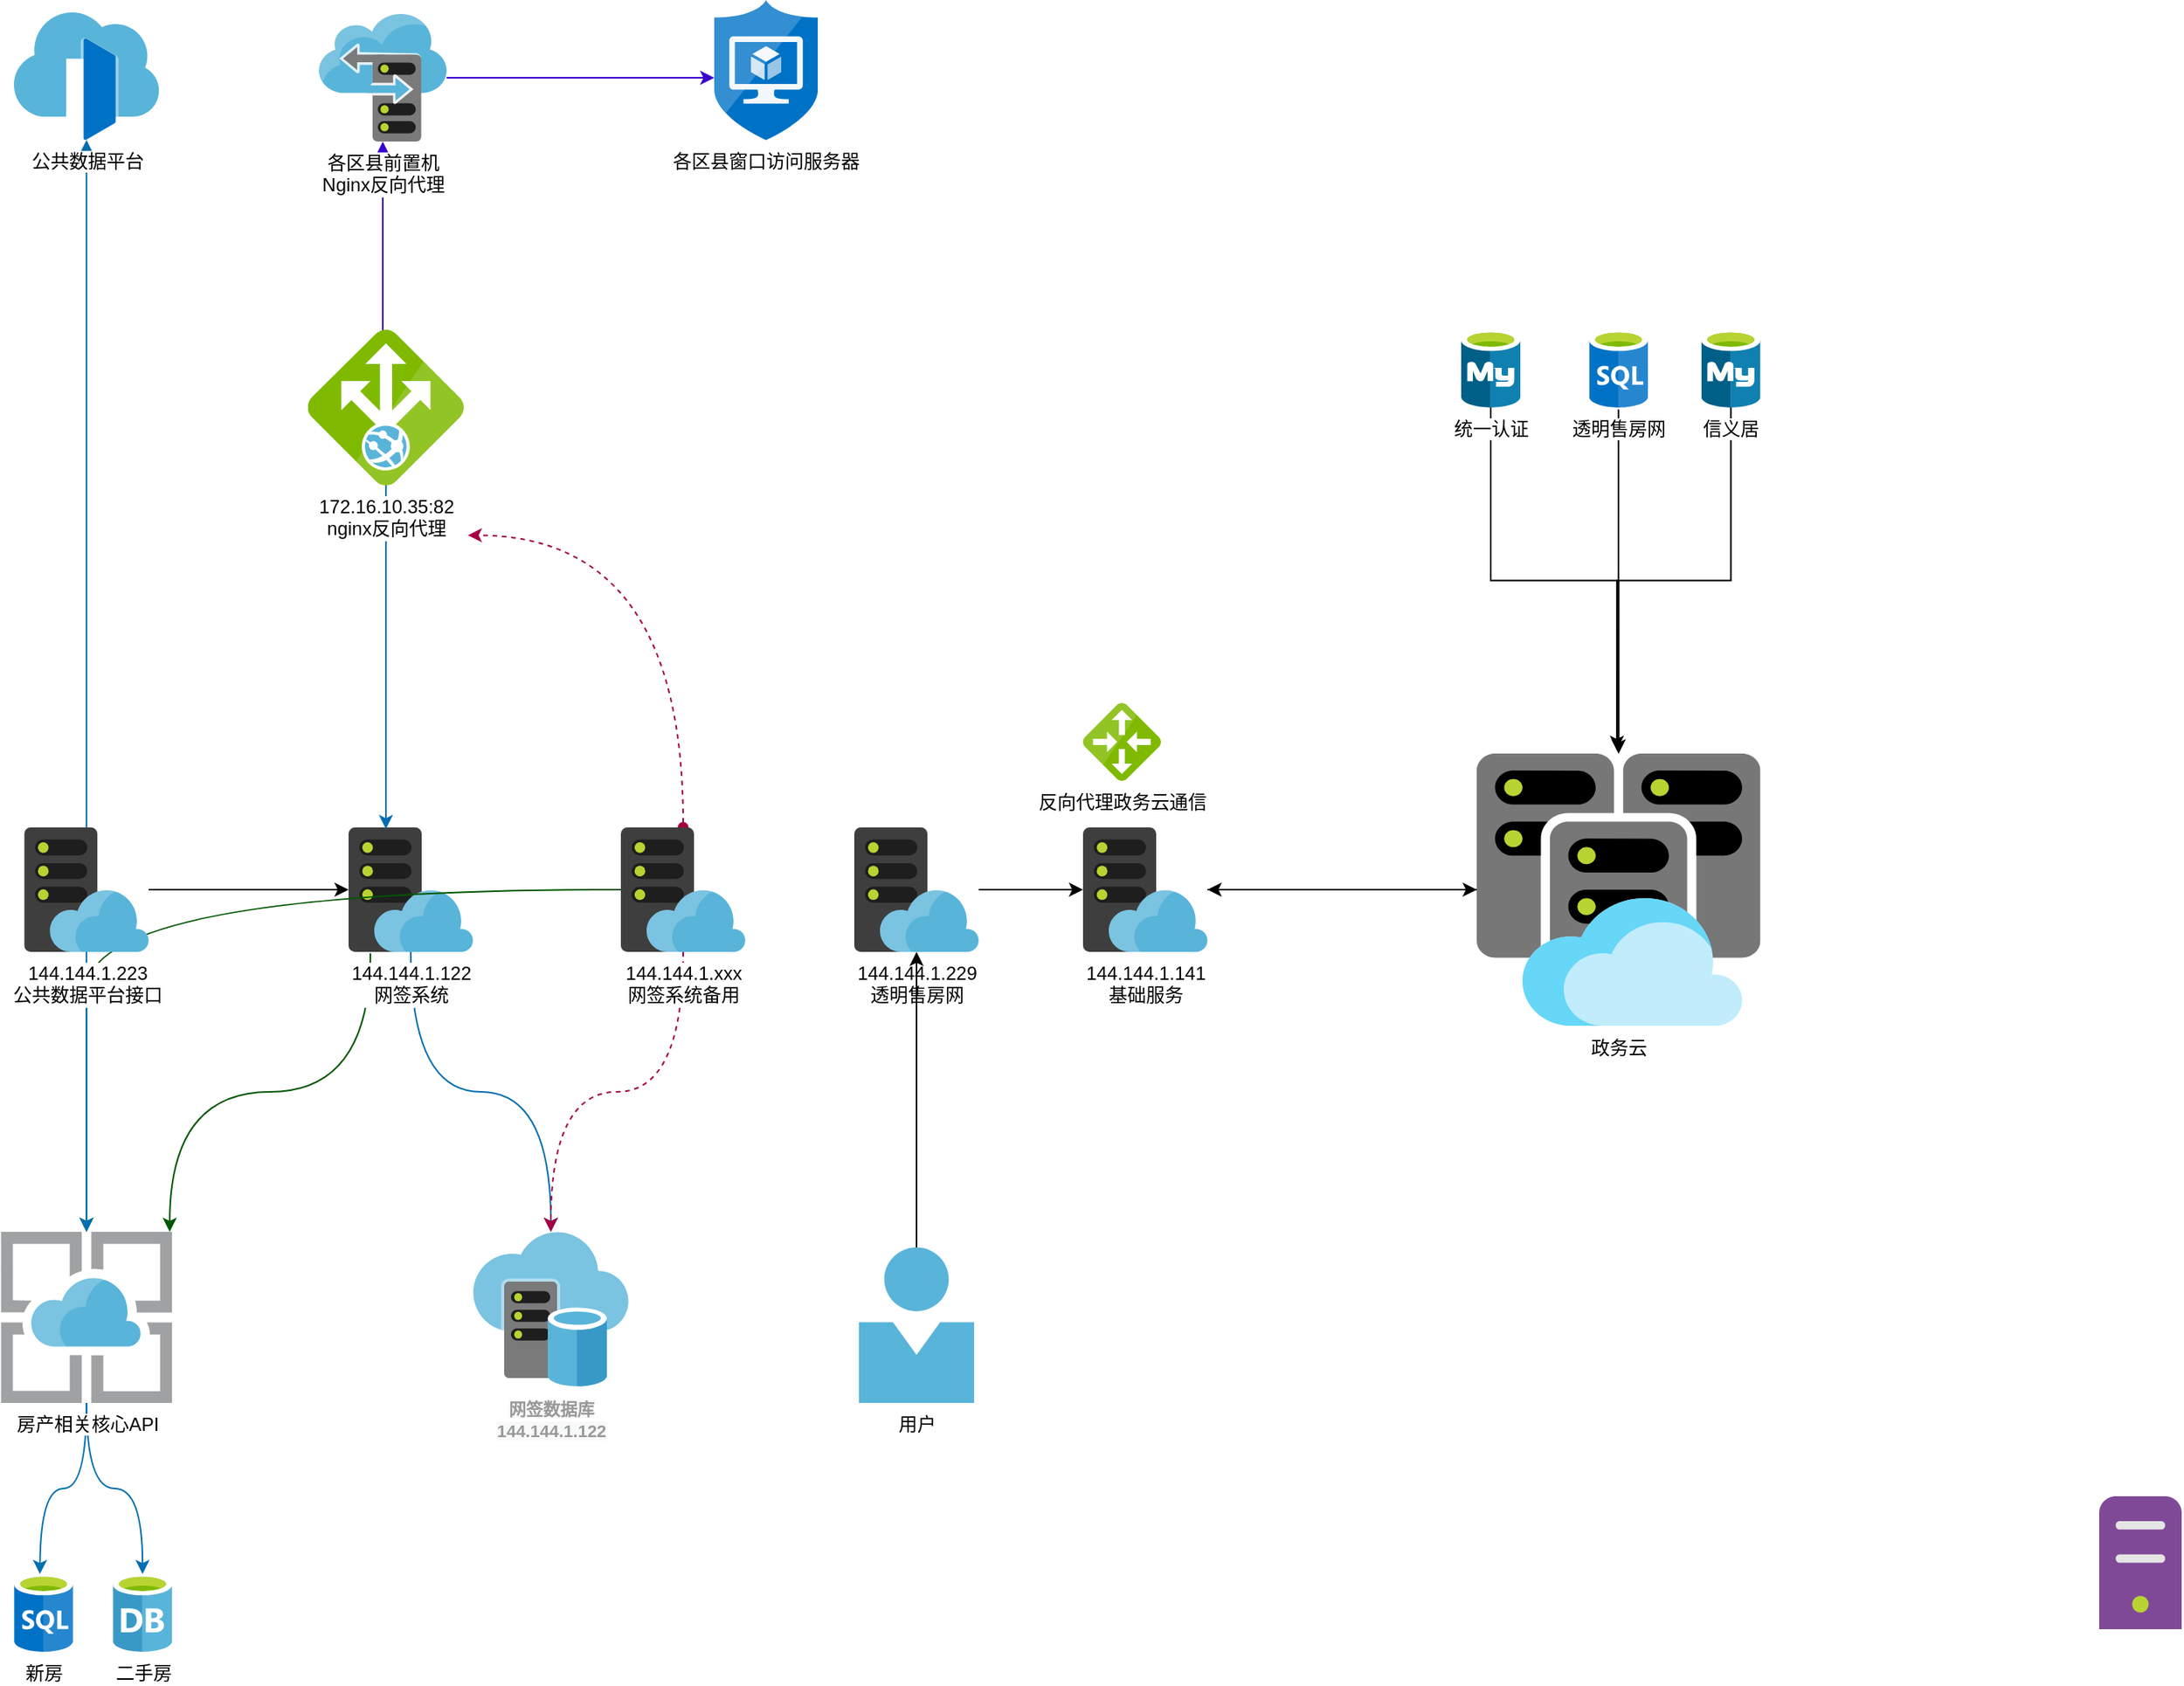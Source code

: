 <mxfile version="13.10.6" type="github">
  <diagram id="05qq1B28lojFbr-fVgUM" name="第 1 页">
    <mxGraphModel dx="2031" dy="1134" grid="1" gridSize="10" guides="1" tooltips="1" connect="1" arrows="1" fold="1" page="1" pageScale="1" pageWidth="827" pageHeight="1169" math="0" shadow="0">
      <root>
        <mxCell id="0" />
        <mxCell id="1" parent="0" />
        <mxCell id="RLMUgKQRsYNouXYBRCci-21" style="edgeStyle=orthogonalEdgeStyle;rounded=0;orthogonalLoop=1;jettySize=auto;html=1;fillColor=#1ba1e2;strokeColor=#006EAF;curved=1;" parent="1" source="RLMUgKQRsYNouXYBRCci-20" target="Iq1oU95n-zvS5G-dMiqh-59" edge="1">
          <mxGeometry relative="1" as="geometry">
            <mxPoint x="505" y="856.84" as="targetPoint" />
          </mxGeometry>
        </mxCell>
        <mxCell id="Iq1oU95n-zvS5G-dMiqh-9" style="edgeStyle=orthogonalEdgeStyle;rounded=0;orthogonalLoop=1;jettySize=auto;html=1;entryX=0.986;entryY=0;entryDx=0;entryDy=0;entryPerimeter=0;curved=1;exitX=0.175;exitY=1.013;exitDx=0;exitDy=0;exitPerimeter=0;fillColor=#008a00;strokeColor=#005700;" edge="1" parent="1" source="RLMUgKQRsYNouXYBRCci-20" target="Iq1oU95n-zvS5G-dMiqh-7">
          <mxGeometry relative="1" as="geometry" />
        </mxCell>
        <mxCell id="RLMUgKQRsYNouXYBRCci-20" value="144.144.1.122&lt;br style=&quot;box-sizing: border-box ; margin: 0px ; padding: 0px&quot;&gt;网签系统" style="aspect=fixed;html=1;points=[];align=center;image;fontSize=12;image=img/lib/mscae/WebHosting.svg;" parent="1" vertex="1">
          <mxGeometry x="385" y="570" width="80" height="80" as="geometry" />
        </mxCell>
        <mxCell id="RLMUgKQRsYNouXYBRCci-25" value="" style="edgeStyle=orthogonalEdgeStyle;rounded=0;orthogonalLoop=1;jettySize=auto;html=1;fillColor=#6a00ff;strokeColor=#3700CC;exitX=0.52;exitY=0.99;exitDx=0;exitDy=0;exitPerimeter=0;" parent="1" source="Iq1oU95n-zvS5G-dMiqh-27" target="Iq1oU95n-zvS5G-dMiqh-28" edge="1">
          <mxGeometry relative="1" as="geometry">
            <mxPoint x="425" y="260" as="sourcePoint" />
            <mxPoint x="425" y="127" as="targetPoint" />
          </mxGeometry>
        </mxCell>
        <mxCell id="RLMUgKQRsYNouXYBRCci-37" style="edgeStyle=orthogonalEdgeStyle;orthogonalLoop=1;jettySize=auto;html=1;startArrow=oval;startFill=1;curved=1;strokeColor=none;" parent="1" target="RLMUgKQRsYNouXYBRCci-30" edge="1">
          <mxGeometry relative="1" as="geometry">
            <mxPoint x="465" y="340" as="sourcePoint" />
          </mxGeometry>
        </mxCell>
        <mxCell id="RLMUgKQRsYNouXYBRCci-29" style="edgeStyle=orthogonalEdgeStyle;rounded=0;orthogonalLoop=1;jettySize=auto;html=1;entryX=0;entryY=0.556;entryDx=0;entryDy=0;entryPerimeter=0;fillColor=#6a00ff;strokeColor=#3700CC;" parent="1" source="Iq1oU95n-zvS5G-dMiqh-28" target="RLMUgKQRsYNouXYBRCci-28" edge="1">
          <mxGeometry relative="1" as="geometry">
            <mxPoint x="465" y="87" as="sourcePoint" />
          </mxGeometry>
        </mxCell>
        <mxCell id="RLMUgKQRsYNouXYBRCci-28" value="各区县窗口访问服务器" style="aspect=fixed;html=1;points=[];align=center;image;fontSize=12;image=img/lib/mscae/Application_Security_Groups.svg;" parent="1" vertex="1">
          <mxGeometry x="620" y="38" width="66.6" height="90" as="geometry" />
        </mxCell>
        <mxCell id="RLMUgKQRsYNouXYBRCci-35" style="edgeStyle=orthogonalEdgeStyle;rounded=0;orthogonalLoop=1;jettySize=auto;html=1;curved=1;fillColor=#d80073;strokeColor=#A50040;dashed=1;" parent="1" source="RLMUgKQRsYNouXYBRCci-30" target="Iq1oU95n-zvS5G-dMiqh-59" edge="1">
          <mxGeometry relative="1" as="geometry">
            <mxPoint x="505" y="856.84" as="targetPoint" />
          </mxGeometry>
        </mxCell>
        <mxCell id="RLMUgKQRsYNouXYBRCci-38" style="edgeStyle=orthogonalEdgeStyle;curved=1;orthogonalLoop=1;jettySize=auto;html=1;entryX=0.958;entryY=1.027;entryDx=0;entryDy=0;entryPerimeter=0;startArrow=oval;startFill=1;dashed=1;fillColor=#d80073;strokeColor=#A50040;" parent="1" source="RLMUgKQRsYNouXYBRCci-30" edge="1">
          <mxGeometry relative="1" as="geometry">
            <Array as="points">
              <mxPoint x="600" y="382" />
            </Array>
            <mxPoint x="461.64" y="382.16" as="targetPoint" />
          </mxGeometry>
        </mxCell>
        <mxCell id="Iq1oU95n-zvS5G-dMiqh-11" style="edgeStyle=orthogonalEdgeStyle;curved=1;rounded=0;orthogonalLoop=1;jettySize=auto;html=1;fillColor=#008a00;strokeColor=#005700;" edge="1" parent="1" source="RLMUgKQRsYNouXYBRCci-30" target="Iq1oU95n-zvS5G-dMiqh-7">
          <mxGeometry relative="1" as="geometry" />
        </mxCell>
        <mxCell id="RLMUgKQRsYNouXYBRCci-30" value="144.144.1.xxx&lt;br style=&quot;box-sizing: border-box ; margin: 0px ; padding: 0px&quot;&gt;网签系统备用" style="aspect=fixed;html=1;points=[];align=center;image;fontSize=12;image=img/lib/mscae/WebHosting.svg;" parent="1" vertex="1">
          <mxGeometry x="560" y="570" width="80" height="80" as="geometry" />
        </mxCell>
        <mxCell id="Iq1oU95n-zvS5G-dMiqh-3" style="edgeStyle=orthogonalEdgeStyle;rounded=0;orthogonalLoop=1;jettySize=auto;html=1;fillColor=#1ba1e2;strokeColor=#006EAF;" edge="1" parent="1" source="Iq1oU95n-zvS5G-dMiqh-1" target="Iq1oU95n-zvS5G-dMiqh-2">
          <mxGeometry relative="1" as="geometry" />
        </mxCell>
        <mxCell id="Iq1oU95n-zvS5G-dMiqh-6" style="edgeStyle=orthogonalEdgeStyle;rounded=0;orthogonalLoop=1;jettySize=auto;html=1;" edge="1" parent="1" source="Iq1oU95n-zvS5G-dMiqh-1" target="RLMUgKQRsYNouXYBRCci-20">
          <mxGeometry relative="1" as="geometry" />
        </mxCell>
        <mxCell id="Iq1oU95n-zvS5G-dMiqh-8" style="edgeStyle=orthogonalEdgeStyle;rounded=0;orthogonalLoop=1;jettySize=auto;html=1;fillColor=#1ba1e2;strokeColor=#006EAF;" edge="1" parent="1" source="Iq1oU95n-zvS5G-dMiqh-1" target="Iq1oU95n-zvS5G-dMiqh-7">
          <mxGeometry relative="1" as="geometry" />
        </mxCell>
        <mxCell id="Iq1oU95n-zvS5G-dMiqh-1" value="144.144.1.223&lt;br style=&quot;box-sizing: border-box ; margin: 0px ; padding: 0px&quot;&gt;公共数据平台接口" style="aspect=fixed;html=1;points=[];align=center;image;fontSize=12;image=img/lib/mscae/WebHosting.svg;" vertex="1" parent="1">
          <mxGeometry x="176.59" y="570" width="80" height="80" as="geometry" />
        </mxCell>
        <mxCell id="Iq1oU95n-zvS5G-dMiqh-2" value="公共数据平台" style="aspect=fixed;html=1;points=[];align=center;image;fontSize=12;image=img/lib/mscae/Front_Doors.svg;" vertex="1" parent="1">
          <mxGeometry x="170" y="46" width="93.18" height="82" as="geometry" />
        </mxCell>
        <mxCell id="Iq1oU95n-zvS5G-dMiqh-15" style="edgeStyle=orthogonalEdgeStyle;curved=1;rounded=0;orthogonalLoop=1;jettySize=auto;html=1;fillColor=#1ba1e2;strokeColor=#006EAF;" edge="1" parent="1" source="Iq1oU95n-zvS5G-dMiqh-7">
          <mxGeometry relative="1" as="geometry">
            <mxPoint x="186.647" y="1050" as="targetPoint" />
          </mxGeometry>
        </mxCell>
        <mxCell id="Iq1oU95n-zvS5G-dMiqh-16" style="edgeStyle=orthogonalEdgeStyle;curved=1;rounded=0;orthogonalLoop=1;jettySize=auto;html=1;fillColor=#1ba1e2;strokeColor=#006EAF;" edge="1" parent="1" source="Iq1oU95n-zvS5G-dMiqh-7" target="Iq1oU95n-zvS5G-dMiqh-22">
          <mxGeometry relative="1" as="geometry">
            <mxPoint x="248.7" y="1040" as="targetPoint" />
          </mxGeometry>
        </mxCell>
        <mxCell id="Iq1oU95n-zvS5G-dMiqh-7" value="房产相关核心API" style="aspect=fixed;html=1;points=[];align=center;image;fontSize=12;image=img/lib/mscae/App_Service.svg;" vertex="1" parent="1">
          <mxGeometry x="161.59" y="830" width="110" height="110" as="geometry" />
        </mxCell>
        <mxCell id="Iq1oU95n-zvS5G-dMiqh-22" value="二手房" style="aspect=fixed;html=1;points=[];align=center;image;fontSize=12;image=img/lib/mscae/Database_General.svg;" vertex="1" parent="1">
          <mxGeometry x="233.59" y="1050" width="38" height="50" as="geometry" />
        </mxCell>
        <mxCell id="Iq1oU95n-zvS5G-dMiqh-46" style="edgeStyle=orthogonalEdgeStyle;rounded=0;orthogonalLoop=1;jettySize=auto;html=1;" edge="1" parent="1" source="Iq1oU95n-zvS5G-dMiqh-26" target="Iq1oU95n-zvS5G-dMiqh-33">
          <mxGeometry relative="1" as="geometry" />
        </mxCell>
        <mxCell id="Iq1oU95n-zvS5G-dMiqh-26" value="政务云" style="aspect=fixed;html=1;points=[];align=center;image;fontSize=12;image=img/lib/mscae/Virtual_Clusters.svg;" vertex="1" parent="1">
          <mxGeometry x="1110" y="522.5" width="182.3" height="175" as="geometry" />
        </mxCell>
        <mxCell id="Iq1oU95n-zvS5G-dMiqh-32" style="edgeStyle=orthogonalEdgeStyle;rounded=0;orthogonalLoop=1;jettySize=auto;html=1;entryX=0.3;entryY=0.013;entryDx=0;entryDy=0;entryPerimeter=0;elbow=vertical;fillColor=#1ba1e2;strokeColor=#006EAF;" edge="1" parent="1" source="Iq1oU95n-zvS5G-dMiqh-27" target="RLMUgKQRsYNouXYBRCci-20">
          <mxGeometry relative="1" as="geometry" />
        </mxCell>
        <mxCell id="Iq1oU95n-zvS5G-dMiqh-27" value="172.16.10.35:82&lt;br style=&quot;box-sizing: border-box ; margin: 0px ; padding: 0px&quot;&gt;nginx反向代理" style="aspect=fixed;html=1;points=[];align=center;image;fontSize=12;image=img/lib/mscae/Application_Gateway.svg;direction=west;" vertex="1" parent="1">
          <mxGeometry x="359" y="250" width="100" height="100" as="geometry" />
        </mxCell>
        <mxCell id="Iq1oU95n-zvS5G-dMiqh-28" value="各区县前置机&lt;br&gt;Nginx反向代理" style="aspect=fixed;html=1;points=[];align=center;image;fontSize=12;image=img/lib/mscae/Storage_sync_service.svg;" vertex="1" parent="1">
          <mxGeometry x="366" y="47" width="82" height="82" as="geometry" />
        </mxCell>
        <mxCell id="Iq1oU95n-zvS5G-dMiqh-40" style="edgeStyle=orthogonalEdgeStyle;rounded=0;orthogonalLoop=1;jettySize=auto;html=1;" edge="1" parent="1" source="Iq1oU95n-zvS5G-dMiqh-33" target="Iq1oU95n-zvS5G-dMiqh-26">
          <mxGeometry relative="1" as="geometry" />
        </mxCell>
        <mxCell id="Iq1oU95n-zvS5G-dMiqh-33" value="144.144.1.141&lt;br&gt;基础服务" style="aspect=fixed;html=1;points=[];align=center;image;fontSize=12;image=img/lib/mscae/WebHosting.svg;" vertex="1" parent="1">
          <mxGeometry x="857" y="570" width="80" height="80" as="geometry" />
        </mxCell>
        <mxCell id="Iq1oU95n-zvS5G-dMiqh-39" style="edgeStyle=orthogonalEdgeStyle;rounded=0;orthogonalLoop=1;jettySize=auto;html=1;" edge="1" parent="1" source="Iq1oU95n-zvS5G-dMiqh-35" target="Iq1oU95n-zvS5G-dMiqh-33">
          <mxGeometry relative="1" as="geometry" />
        </mxCell>
        <mxCell id="Iq1oU95n-zvS5G-dMiqh-35" value="144.144.1.229&lt;br style=&quot;box-sizing: border-box ; margin: 0px ; padding: 0px&quot;&gt;透明售房网" style="aspect=fixed;html=1;points=[];align=center;image;fontSize=12;image=img/lib/mscae/WebHosting.svg;" vertex="1" parent="1">
          <mxGeometry x="710" y="570" width="80" height="80" as="geometry" />
        </mxCell>
        <mxCell id="Iq1oU95n-zvS5G-dMiqh-38" style="edgeStyle=orthogonalEdgeStyle;rounded=0;orthogonalLoop=1;jettySize=auto;html=1;" edge="1" parent="1" source="Iq1oU95n-zvS5G-dMiqh-37" target="Iq1oU95n-zvS5G-dMiqh-35">
          <mxGeometry relative="1" as="geometry" />
        </mxCell>
        <mxCell id="Iq1oU95n-zvS5G-dMiqh-37" value="用户" style="aspect=fixed;html=1;points=[];align=center;image;fontSize=12;image=img/lib/mscae/Person.svg;" vertex="1" parent="1">
          <mxGeometry x="713" y="840" width="74" height="100" as="geometry" />
        </mxCell>
        <mxCell id="Iq1oU95n-zvS5G-dMiqh-42" style="edgeStyle=orthogonalEdgeStyle;rounded=0;orthogonalLoop=1;jettySize=auto;html=1;exitX=0.499;exitY=1.026;exitDx=0;exitDy=0;exitPerimeter=0;" edge="1" parent="1" source="Iq1oU95n-zvS5G-dMiqh-48" target="Iq1oU95n-zvS5G-dMiqh-26">
          <mxGeometry relative="1" as="geometry">
            <mxPoint x="1201" y="360.0" as="sourcePoint" />
          </mxGeometry>
        </mxCell>
        <mxCell id="Iq1oU95n-zvS5G-dMiqh-47" value="新房" style="aspect=fixed;html=1;points=[];align=center;image;fontSize=12;image=img/lib/mscae/SQL_Database_generic.svg;" vertex="1" parent="1">
          <mxGeometry x="170" y="1050" width="38" height="50" as="geometry" />
        </mxCell>
        <mxCell id="Iq1oU95n-zvS5G-dMiqh-48" value="透明售房网" style="aspect=fixed;html=1;points=[];align=center;image;fontSize=12;image=img/lib/mscae/SQL_Database_generic.svg;" vertex="1" parent="1">
          <mxGeometry x="1182.15" y="250" width="38" height="50" as="geometry" />
        </mxCell>
        <mxCell id="Iq1oU95n-zvS5G-dMiqh-50" style="edgeStyle=orthogonalEdgeStyle;rounded=0;orthogonalLoop=1;jettySize=auto;html=1;" edge="1" parent="1" source="Iq1oU95n-zvS5G-dMiqh-49" target="Iq1oU95n-zvS5G-dMiqh-26">
          <mxGeometry relative="1" as="geometry" />
        </mxCell>
        <mxCell id="Iq1oU95n-zvS5G-dMiqh-49" value="统一认证&lt;br&gt;" style="aspect=fixed;html=1;points=[];align=center;image;fontSize=12;image=img/lib/mscae/Azure_Database_for_MySQL_servers.svg;" vertex="1" parent="1">
          <mxGeometry x="1100" y="250" width="38" height="50" as="geometry" />
        </mxCell>
        <mxCell id="Iq1oU95n-zvS5G-dMiqh-53" style="edgeStyle=orthogonalEdgeStyle;rounded=0;orthogonalLoop=1;jettySize=auto;html=1;entryX=0.494;entryY=-0.014;entryDx=0;entryDy=0;entryPerimeter=0;" edge="1" parent="1" source="Iq1oU95n-zvS5G-dMiqh-51" target="Iq1oU95n-zvS5G-dMiqh-26">
          <mxGeometry relative="1" as="geometry" />
        </mxCell>
        <mxCell id="Iq1oU95n-zvS5G-dMiqh-51" value="信义居" style="aspect=fixed;html=1;points=[];align=center;image;fontSize=12;image=img/lib/mscae/Azure_Database_for_MySQL_servers.svg;" vertex="1" parent="1">
          <mxGeometry x="1254.3" y="250" width="38" height="50" as="geometry" />
        </mxCell>
        <mxCell id="Iq1oU95n-zvS5G-dMiqh-56" value="反向代理政务云通信" style="aspect=fixed;html=1;points=[];align=center;image;fontSize=12;image=img/lib/mscae/Local_Network_Gateways.svg;" vertex="1" parent="1">
          <mxGeometry x="857" y="490" width="50" height="50" as="geometry" />
        </mxCell>
        <mxCell id="Iq1oU95n-zvS5G-dMiqh-57" value="" style="aspect=fixed;html=1;points=[];align=center;image;fontSize=12;image=img/lib/mscae/Non_Azure_Machine.svg;" vertex="1" parent="1">
          <mxGeometry x="1510" y="1000" width="53" height="85.48" as="geometry" />
        </mxCell>
        <mxCell id="Iq1oU95n-zvS5G-dMiqh-59" value="&lt;span style=&quot;color: rgb(153 , 153 , 153) ; font-size: 11px ; font-weight: 700 ; background-color: rgb(248 , 249 , 250)&quot;&gt;网签数据库&lt;/span&gt;&lt;br style=&quot;color: rgb(153 , 153 , 153) ; font-size: 11px ; font-weight: 700 ; background-color: rgb(248 , 249 , 250)&quot;&gt;&lt;span style=&quot;color: rgb(153 , 153 , 153) ; font-size: 11px ; font-weight: 700 ; background-color: rgb(248 , 249 , 250)&quot;&gt;144.144.1.122&lt;/span&gt;" style="aspect=fixed;html=1;points=[];align=center;image;fontSize=12;image=img/lib/mscae/Virtual_Datacenter.svg;" vertex="1" parent="1">
          <mxGeometry x="465" y="830" width="100" height="100" as="geometry" />
        </mxCell>
      </root>
    </mxGraphModel>
  </diagram>
</mxfile>
